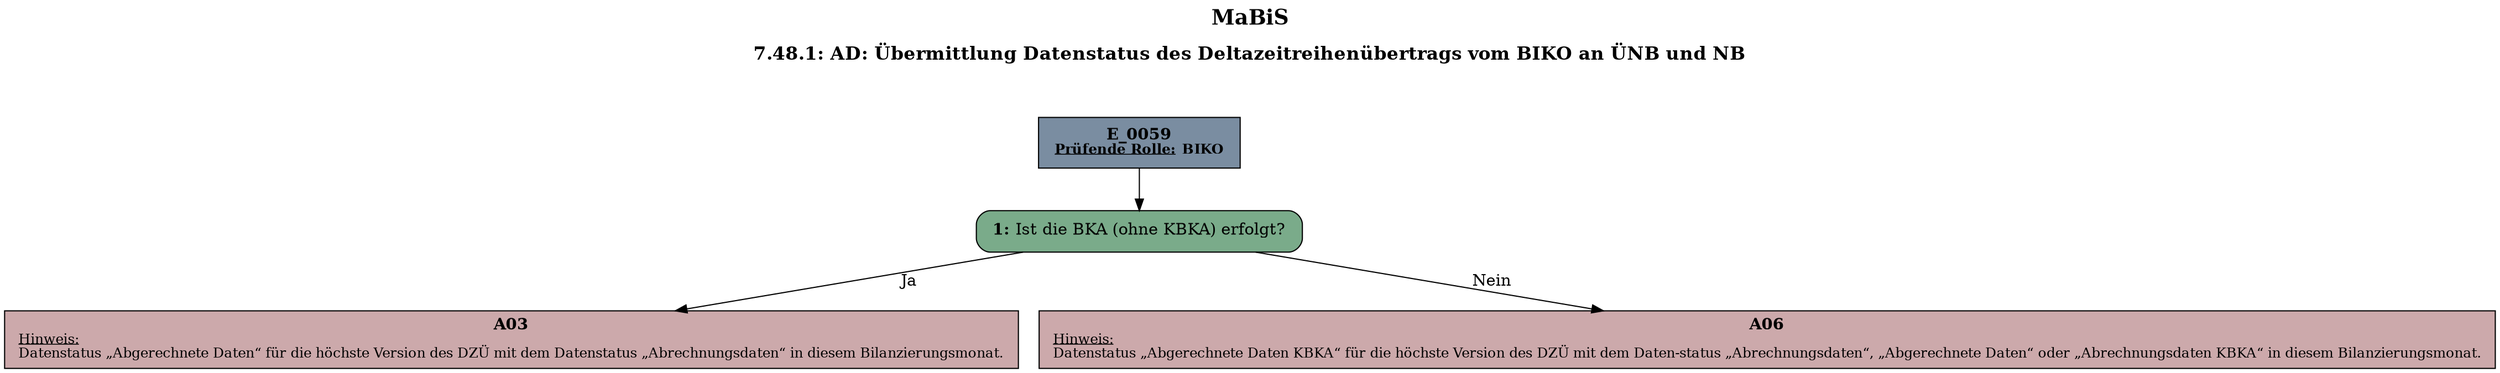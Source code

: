 digraph D {
    labelloc="t";
    label=<<B><FONT POINT-SIZE="18">MaBiS</FONT></B><BR/><BR/><B><FONT POINT-SIZE="16">7.48.1: AD: Übermittlung Datenstatus des Deltazeitreihenübertrags vom BIKO an ÜNB und NB</FONT></B><BR/><BR/><BR/><BR/>>;
    "Start" [margin="0.2,0.12", shape=box, style=filled, fillcolor="#7a8da1", label=<<B>E_0059</B><BR align="center"/><FONT point-size="12"><B><U>Prüfende Rolle:</U> BIKO</B></FONT><BR align="center"/>>];
    "1" [margin="0.2,0.12", shape=box, style="filled,rounded", fillcolor="#7aab8a", label=<<B>1: </B>Ist die BKA (ohne KBKA) erfolgt?<BR align="left"/>>];
    "A03" [margin="0.17,0.08", shape=box, style=filled, fillcolor="#cca9ab", label=<<B>A03</B><BR align="center"/><FONT point-size="12"><U>Hinweis:</U><BR align="left"/>Datenstatus „Abgerechnete Daten“ für die höchste Version des DZÜ mit dem Datenstatus „Abrechnungsdaten“ in diesem Bilanzierungsmonat.<BR align="left"/></FONT>>];
    "A06" [margin="0.17,0.08", shape=box, style=filled, fillcolor="#cca9ab", label=<<B>A06</B><BR align="center"/><FONT point-size="12"><U>Hinweis:</U><BR align="left"/>Datenstatus „Abgerechnete Daten KBKA“ für die höchste Version des DZÜ mit dem Daten-status „Abrechnungsdaten“, „Abgerechnete Daten“ oder „Abrechnungsdaten KBKA“ in diesem Bilanzierungsmonat.<BR align="left"/></FONT>>];

    "Start" -> "1";
    "1" -> "A03" [label="Ja"];
    "1" -> "A06" [label="Nein"];
}